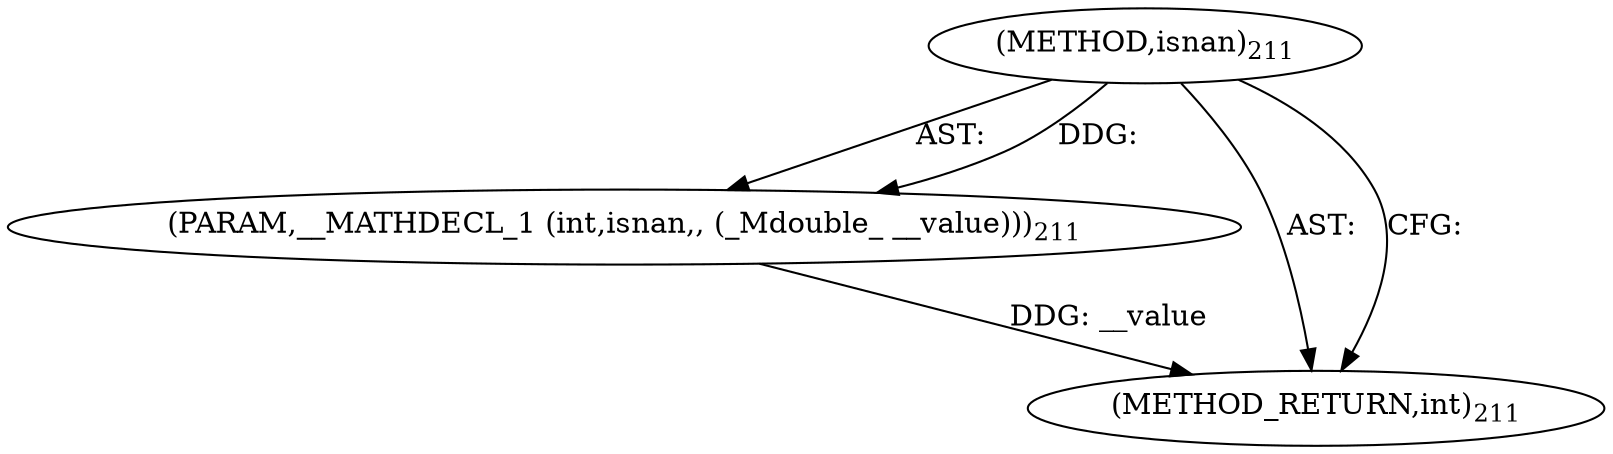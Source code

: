 digraph "isnan" {  
"6344" [label = <(METHOD,isnan)<SUB>211</SUB>> ]
"6345" [label = <(PARAM,__MATHDECL_1 (int,isnan,, (_Mdouble_ __value)))<SUB>211</SUB>> ]
"6346" [label = <(METHOD_RETURN,int)<SUB>211</SUB>> ]
  "6344" -> "6345"  [ label = "AST: "] 
  "6344" -> "6346"  [ label = "AST: "] 
  "6344" -> "6346"  [ label = "CFG: "] 
  "6345" -> "6346"  [ label = "DDG: __value"] 
  "6344" -> "6345"  [ label = "DDG: "] 
}
